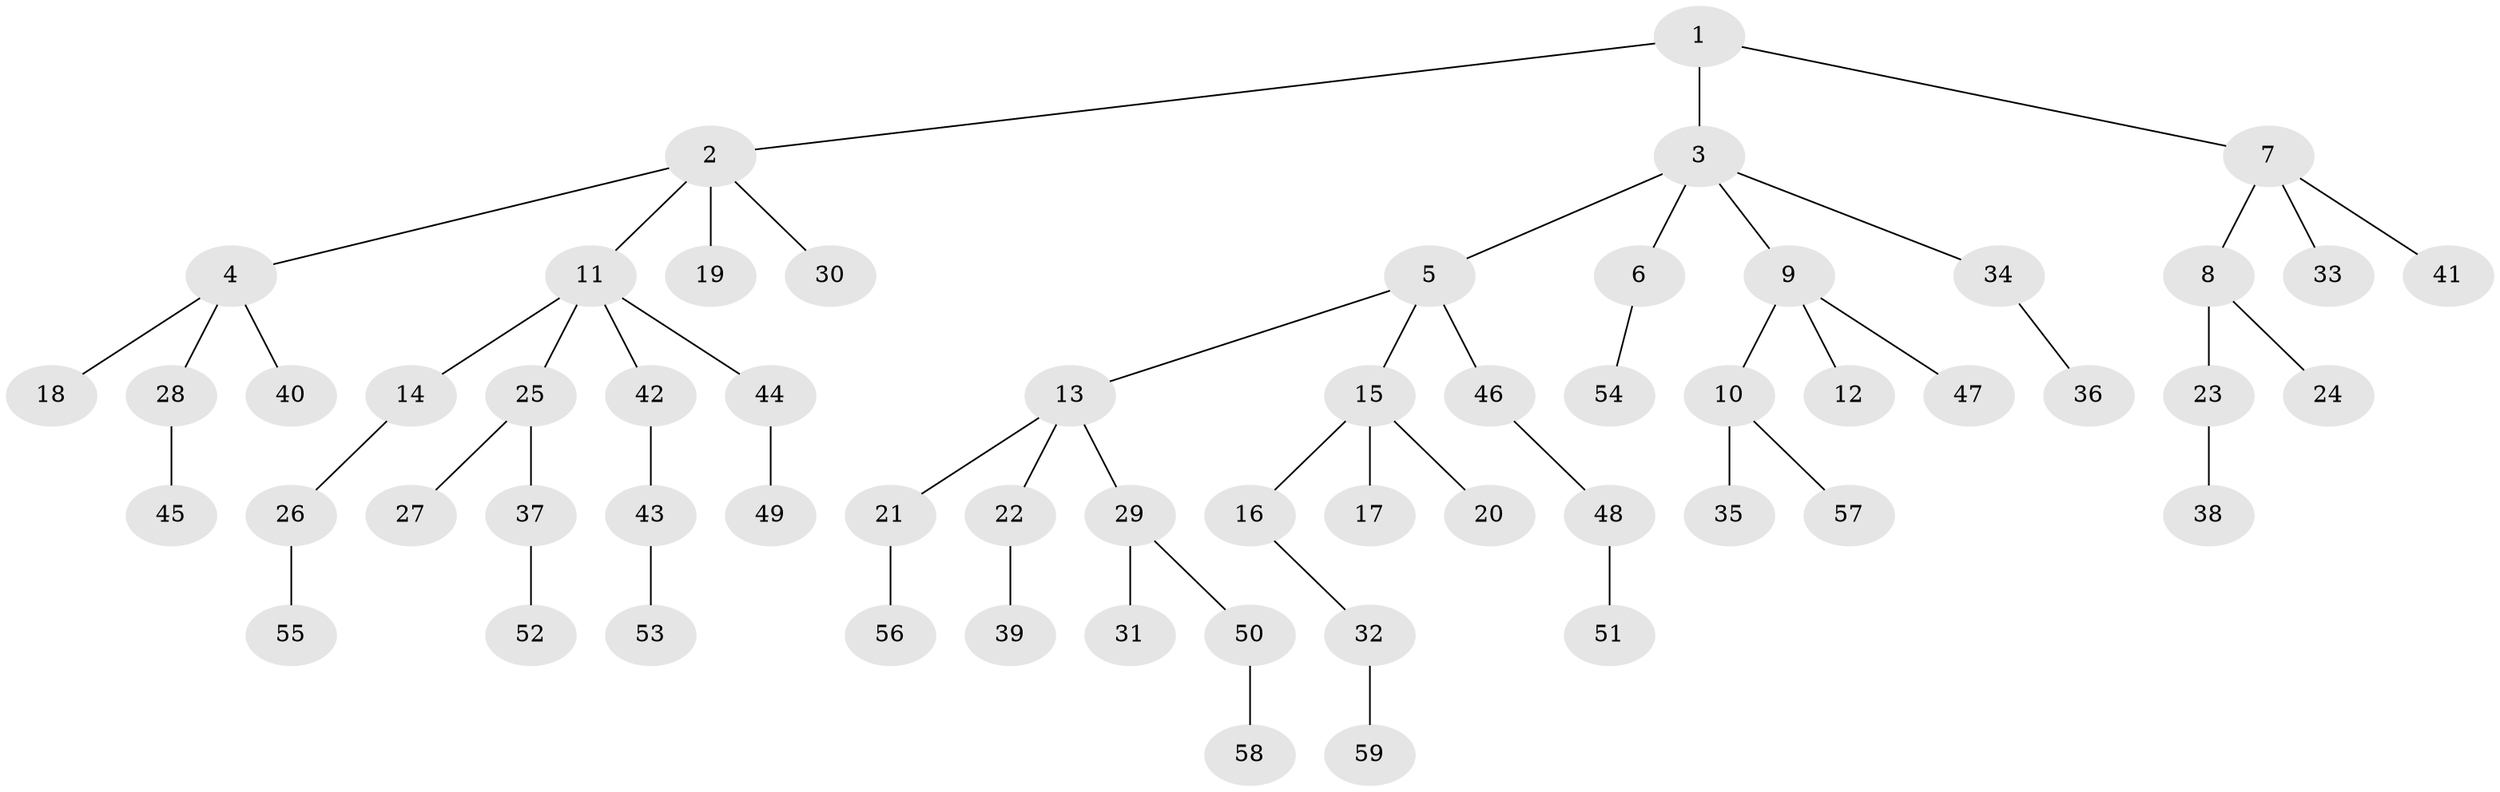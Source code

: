 // coarse degree distribution, {6: 0.024390243902439025, 5: 0.024390243902439025, 3: 0.12195121951219512, 4: 0.0975609756097561, 2: 0.1951219512195122, 1: 0.5365853658536586}
// Generated by graph-tools (version 1.1) at 2025/19/03/04/25 18:19:24]
// undirected, 59 vertices, 58 edges
graph export_dot {
graph [start="1"]
  node [color=gray90,style=filled];
  1;
  2;
  3;
  4;
  5;
  6;
  7;
  8;
  9;
  10;
  11;
  12;
  13;
  14;
  15;
  16;
  17;
  18;
  19;
  20;
  21;
  22;
  23;
  24;
  25;
  26;
  27;
  28;
  29;
  30;
  31;
  32;
  33;
  34;
  35;
  36;
  37;
  38;
  39;
  40;
  41;
  42;
  43;
  44;
  45;
  46;
  47;
  48;
  49;
  50;
  51;
  52;
  53;
  54;
  55;
  56;
  57;
  58;
  59;
  1 -- 2;
  1 -- 3;
  1 -- 7;
  2 -- 4;
  2 -- 11;
  2 -- 19;
  2 -- 30;
  3 -- 5;
  3 -- 6;
  3 -- 9;
  3 -- 34;
  4 -- 18;
  4 -- 28;
  4 -- 40;
  5 -- 13;
  5 -- 15;
  5 -- 46;
  6 -- 54;
  7 -- 8;
  7 -- 33;
  7 -- 41;
  8 -- 23;
  8 -- 24;
  9 -- 10;
  9 -- 12;
  9 -- 47;
  10 -- 35;
  10 -- 57;
  11 -- 14;
  11 -- 25;
  11 -- 42;
  11 -- 44;
  13 -- 21;
  13 -- 22;
  13 -- 29;
  14 -- 26;
  15 -- 16;
  15 -- 17;
  15 -- 20;
  16 -- 32;
  21 -- 56;
  22 -- 39;
  23 -- 38;
  25 -- 27;
  25 -- 37;
  26 -- 55;
  28 -- 45;
  29 -- 31;
  29 -- 50;
  32 -- 59;
  34 -- 36;
  37 -- 52;
  42 -- 43;
  43 -- 53;
  44 -- 49;
  46 -- 48;
  48 -- 51;
  50 -- 58;
}
